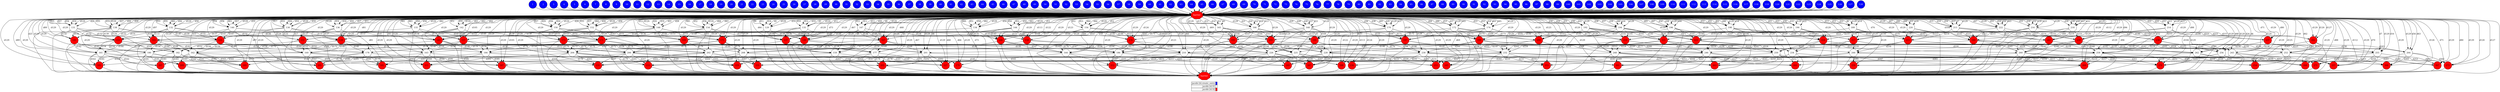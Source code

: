digraph {
  rankdir=TB;
  labeljust="l";
  subgraph dependence_graph {
    ranksep=0.20;
    node[height=0.75];

1[shape=circle, style=filled fillcolor="#0000ff" fontcolor="#ffffff"];
2[shape=circle, style=filled fillcolor="#0000ff" fontcolor="#ffffff"];
3[shape=circle, style=filled fillcolor="#0000ff" fontcolor="#ffffff"];
4[shape=circle, style=filled fillcolor="#0000ff" fontcolor="#ffffff"];
5[shape=circle, style=filled fillcolor="#0000ff" fontcolor="#ffffff"];
6[shape=circle, style=filled fillcolor="#0000ff" fontcolor="#ffffff"];
7[shape=circle, style=filled fillcolor="#0000ff" fontcolor="#ffffff"];
8[shape=circle, style=filled fillcolor="#0000ff" fontcolor="#ffffff"];
9[shape=circle, style=filled fillcolor="#0000ff" fontcolor="#ffffff"];
10[shape=circle, style=filled fillcolor="#0000ff" fontcolor="#ffffff"];
11[shape=circle, style=filled fillcolor="#0000ff" fontcolor="#ffffff"];
12[shape=circle, style=filled fillcolor="#0000ff" fontcolor="#ffffff"];
13[shape=circle, style=filled fillcolor="#0000ff" fontcolor="#ffffff"];
14[shape=circle, style=filled fillcolor="#0000ff" fontcolor="#ffffff"];
15[shape=circle, style=filled fillcolor="#0000ff" fontcolor="#ffffff"];
16[shape=circle, style=filled fillcolor="#0000ff" fontcolor="#ffffff"];
17[shape=circle, style=filled fillcolor="#0000ff" fontcolor="#ffffff"];
18[shape=circle, style=filled fillcolor="#0000ff" fontcolor="#ffffff"];
19[shape=circle, style=filled fillcolor="#0000ff" fontcolor="#ffffff"];
20[shape=circle, style=filled fillcolor="#0000ff" fontcolor="#ffffff"];
21[shape=circle, style=filled fillcolor="#0000ff" fontcolor="#ffffff"];
22[shape=circle, style=filled fillcolor="#0000ff" fontcolor="#ffffff"];
23[shape=circle, style=filled fillcolor="#0000ff" fontcolor="#ffffff"];
24[shape=circle, style=filled fillcolor="#0000ff" fontcolor="#ffffff"];
25[shape=circle, style=filled fillcolor="#0000ff" fontcolor="#ffffff"];
26[shape=circle, style=filled fillcolor="#0000ff" fontcolor="#ffffff"];
27[shape=circle, style=filled fillcolor="#0000ff" fontcolor="#ffffff"];
28[shape=circle, style=filled fillcolor="#0000ff" fontcolor="#ffffff"];
29[shape=circle, style=filled fillcolor="#0000ff" fontcolor="#ffffff"];
30[shape=circle, style=filled fillcolor="#0000ff" fontcolor="#ffffff"];
31[shape=circle, style=filled fillcolor="#0000ff" fontcolor="#ffffff"];
32[shape=circle, style=filled fillcolor="#0000ff" fontcolor="#ffffff"];
33[shape=circle, style=filled fillcolor="#0000ff" fontcolor="#ffffff"];
34[shape=circle, style=filled fillcolor="#0000ff" fontcolor="#ffffff"];
35[shape=circle, style=filled fillcolor="#0000ff" fontcolor="#ffffff"];
36[shape=circle, style=filled fillcolor="#0000ff" fontcolor="#ffffff"];
37[shape=circle, style=filled fillcolor="#0000ff" fontcolor="#ffffff"];
38[shape=circle, style=filled fillcolor="#0000ff" fontcolor="#ffffff"];
39[shape=circle, style=filled fillcolor="#0000ff" fontcolor="#ffffff"];
40[shape=circle, style=filled fillcolor="#0000ff" fontcolor="#ffffff"];
41[shape=circle, style=filled fillcolor="#0000ff" fontcolor="#ffffff"];
42[shape=circle, style=filled fillcolor="#0000ff" fontcolor="#ffffff"];
43[shape=circle, style=filled fillcolor="#0000ff" fontcolor="#ffffff"];
44[shape=circle, style=filled fillcolor="#0000ff" fontcolor="#ffffff"];
45[shape=circle, style=filled fillcolor="#0000ff" fontcolor="#ffffff"];
46[shape=circle, style=filled fillcolor="#0000ff" fontcolor="#ffffff"];
47[shape=circle, style=filled fillcolor="#0000ff" fontcolor="#ffffff"];
48[shape=circle, style=filled fillcolor="#0000ff" fontcolor="#ffffff"];
49[shape=circle, style=filled fillcolor="#0000ff" fontcolor="#ffffff"];
50[shape=circle, style=filled fillcolor="#0000ff" fontcolor="#ffffff"];
51[shape=circle, style=filled fillcolor="#0000ff" fontcolor="#ffffff"];
52[shape=circle, style=filled fillcolor="#0000ff" fontcolor="#ffffff"];
53[shape=circle, style=filled fillcolor="#0000ff" fontcolor="#ffffff"];
54[shape=circle, style=filled fillcolor="#0000ff" fontcolor="#ffffff"];
55[shape=circle, style=filled fillcolor="#0000ff" fontcolor="#ffffff"];
56[shape=circle, style=filled fillcolor="#0000ff" fontcolor="#ffffff"];
57[shape=circle, style=filled fillcolor="#0000ff" fontcolor="#ffffff"];
58[shape=circle, style=filled fillcolor="#0000ff" fontcolor="#ffffff"];
59[shape=circle, style=filled fillcolor="#0000ff" fontcolor="#ffffff"];
60[shape=circle, style=filled fillcolor="#0000ff" fontcolor="#ffffff"];
61[shape=circle, style=filled fillcolor="#0000ff" fontcolor="#ffffff"];
62[shape=circle, style=filled fillcolor="#0000ff" fontcolor="#ffffff"];
63[shape=circle, style=filled fillcolor="#0000ff" fontcolor="#ffffff"];
64[shape=circle, style=filled fillcolor="#0000ff" fontcolor="#ffffff"];
65[shape=circle, style=filled fillcolor="#0000ff" fontcolor="#ffffff"];
66[shape=circle, style=filled fillcolor="#0000ff" fontcolor="#ffffff"];
67[shape=circle, style=filled fillcolor="#0000ff" fontcolor="#ffffff"];
68[shape=circle, style=filled fillcolor="#0000ff" fontcolor="#ffffff"];
69[shape=circle, style=filled fillcolor="#0000ff" fontcolor="#ffffff"];
70[shape=circle, style=filled fillcolor="#0000ff" fontcolor="#ffffff"];
71[shape=circle, style=filled fillcolor="#0000ff" fontcolor="#ffffff"];
72[shape=circle, style=filled fillcolor="#0000ff" fontcolor="#ffffff"];
73[shape=circle, style=filled fillcolor="#0000ff" fontcolor="#ffffff"];
74[shape=circle, style=filled fillcolor="#0000ff" fontcolor="#ffffff"];
75[shape=circle, style=filled fillcolor="#0000ff" fontcolor="#ffffff"];
76[shape=circle, style=filled fillcolor="#0000ff" fontcolor="#ffffff"];
77[shape=circle, style=filled fillcolor="#0000ff" fontcolor="#ffffff"];
78[shape=circle, style=filled fillcolor="#0000ff" fontcolor="#ffffff"];
79[shape=circle, style=filled fillcolor="#0000ff" fontcolor="#ffffff"];
80[shape=circle, style=filled fillcolor="#0000ff" fontcolor="#ffffff"];
81[shape=circle, style=filled fillcolor="#0000ff" fontcolor="#ffffff"];
82[shape=circle, style=filled fillcolor="#0000ff" fontcolor="#ffffff"];
83[shape=circle, style=filled fillcolor="#0000ff" fontcolor="#ffffff"];
84[shape=circle, style=filled fillcolor="#0000ff" fontcolor="#ffffff"];
85[shape=circle, style=filled fillcolor="#0000ff" fontcolor="#ffffff"];
86[shape=circle, style=filled fillcolor="#0000ff" fontcolor="#ffffff"];
87[shape=circle, style=filled fillcolor="#0000ff" fontcolor="#ffffff"];
88[shape=circle, style=filled fillcolor="#0000ff" fontcolor="#ffffff"];
89[shape=circle, style=filled fillcolor="#0000ff" fontcolor="#ffffff"];
90[shape=circle, style=filled fillcolor="#0000ff" fontcolor="#ffffff"];
91[shape=circle, style=filled fillcolor="#0000ff" fontcolor="#ffffff"];
92[shape=circle, style=filled fillcolor="#0000ff" fontcolor="#ffffff"];
93[shape=circle, style=filled fillcolor="#0000ff" fontcolor="#ffffff"];
94[shape=circle, style=filled fillcolor="#0000ff" fontcolor="#ffffff"];
95[shape=circle, style=filled fillcolor="#0000ff" fontcolor="#ffffff"];
96[shape=circle, style=filled fillcolor="#0000ff" fontcolor="#ffffff"];
97[shape=circle, style=filled fillcolor="#0000ff" fontcolor="#ffffff"];
98[shape=circle, style=filled fillcolor="#0000ff" fontcolor="#ffffff"];
99[shape=circle, style=filled fillcolor="#0000ff" fontcolor="#ffffff"];
100[shape=circle, style=filled fillcolor="#0000ff" fontcolor="#ffffff"];
101[shape=circle, style=filled fillcolor="#0000ff" fontcolor="#ffffff"];
102[shape=circle, style=filled fillcolor="#0000ff" fontcolor="#ffffff"];
103[shape=circle, style=filled fillcolor="#0000ff" fontcolor="#ffffff"];
104[shape=circle, style=filled fillcolor="#0000ff" fontcolor="#ffffff"];
105[shape=circle, style=filled fillcolor="#0000ff" fontcolor="#ffffff"];
106[shape=circle, style=filled fillcolor="#0000ff" fontcolor="#ffffff"];
107[shape=circle, style=filled fillcolor="#0000ff" fontcolor="#ffffff"];
108[shape=circle, style=filled fillcolor="#0000ff" fontcolor="#ffffff"];
109[shape=circle, style=filled fillcolor="#0000ff" fontcolor="#ffffff"];
110[shape=circle, style=filled fillcolor="#0000ff" fontcolor="#ffffff"];
111[shape=circle, style=filled fillcolor="#0000ff" fontcolor="#ffffff"];
112[shape=circle, style=filled fillcolor="#0000ff" fontcolor="#ffffff"];
113[shape=circle, style=filled fillcolor="#0000ff" fontcolor="#ffffff"];
114[shape=circle, style=filled fillcolor="#0000ff" fontcolor="#ffffff"];
115[shape=circle, style=filled fillcolor="#0000ff" fontcolor="#ffffff"];
116[shape=circle, style=filled fillcolor="#0000ff" fontcolor="#ffffff"];
117[shape=circle, style=filled fillcolor="#0000ff" fontcolor="#ffffff"];
118[shape=circle, style=filled fillcolor="#0000ff" fontcolor="#ffffff"];
119[shape=circle, style=filled fillcolor="#0000ff" fontcolor="#ffffff"];
120[shape=circle, style=filled fillcolor="#0000ff" fontcolor="#ffffff"];
121[shape=circle, style=filled fillcolor="#0000ff" fontcolor="#ffffff"];
122[shape=circle, style=filled fillcolor="#0000ff" fontcolor="#ffffff"];
123[shape=circle, style=filled fillcolor="#0000ff" fontcolor="#ffffff"];
124[shape=circle, style=filled fillcolor="#0000ff" fontcolor="#ffffff"];
125[shape=circle, style=filled fillcolor="#0000ff" fontcolor="#ffffff"];
126[shape=circle, style=filled fillcolor="#0000ff" fontcolor="#ffffff"];
127[shape=circle, style=filled fillcolor="#0000ff" fontcolor="#ffffff"];
128[shape=circle, style=filled fillcolor="#0000ff" fontcolor="#ffffff"];
Synchro1[label="barrier", shape=octagon, style=filled fillcolor="#ff0000" fontcolor="#FFFFFF"];
22 -> Synchro1;
45 -> Synchro1;
59 -> Synchro1;
91 -> Synchro1;
1 -> Synchro1;
27 -> Synchro1;
73 -> Synchro1;
20 -> Synchro1;
39 -> Synchro1;
72 -> Synchro1;
28 -> Synchro1;
110 -> Synchro1;
92 -> Synchro1;
76 -> Synchro1;
48 -> Synchro1;
93 -> Synchro1;
81 -> Synchro1;
74 -> Synchro1;
33 -> Synchro1;
35 -> Synchro1;
61 -> Synchro1;
108 -> Synchro1;
111 -> Synchro1;
8 -> Synchro1;
12 -> Synchro1;
3 -> Synchro1;
83 -> Synchro1;
103 -> Synchro1;
34 -> Synchro1;
51 -> Synchro1;
29 -> Synchro1;
60 -> Synchro1;
10 -> Synchro1;
52 -> Synchro1;
89 -> Synchro1;
9 -> Synchro1;
88 -> Synchro1;
11 -> Synchro1;
119 -> Synchro1;
125 -> Synchro1;
36 -> Synchro1;
122 -> Synchro1;
90 -> Synchro1;
100 -> Synchro1;
25 -> Synchro1;
84 -> Synchro1;
87 -> Synchro1;
97 -> Synchro1;
21 -> Synchro1;
66 -> Synchro1;
41 -> Synchro1;
113 -> Synchro1;
44 -> Synchro1;
104 -> Synchro1;
78 -> Synchro1;
65 -> Synchro1;
107 -> Synchro1;
5 -> Synchro1;
57 -> Synchro1;
69 -> Synchro1;
68 -> Synchro1;
77 -> Synchro1;
118 -> Synchro1;
6 -> Synchro1;
96 -> Synchro1;
49 -> Synchro1;
64 -> Synchro1;
43 -> Synchro1;
56 -> Synchro1;
114 -> Synchro1;
16 -> Synchro1;
71 -> Synchro1;
24 -> Synchro1;
126 -> Synchro1;
23 -> Synchro1;
26 -> Synchro1;
99 -> Synchro1;
116 -> Synchro1;
14 -> Synchro1;
62 -> Synchro1;
120 -> Synchro1;
18 -> Synchro1;
127 -> Synchro1;
115 -> Synchro1;
109 -> Synchro1;
128 -> Synchro1;
95 -> Synchro1;
112 -> Synchro1;
123 -> Synchro1;
7 -> Synchro1;
54 -> Synchro1;
105 -> Synchro1;
94 -> Synchro1;
86 -> Synchro1;
38 -> Synchro1;
117 -> Synchro1;
32 -> Synchro1;
67 -> Synchro1;
2 -> Synchro1;
101 -> Synchro1;
13 -> Synchro1;
80 -> Synchro1;
58 -> Synchro1;
4 -> Synchro1;
31 -> Synchro1;
85 -> Synchro1;
98 -> Synchro1;
37 -> Synchro1;
17 -> Synchro1;
55 -> Synchro1;
70 -> Synchro1;
82 -> Synchro1;
124 -> Synchro1;
106 -> Synchro1;
42 -> Synchro1;
47 -> Synchro1;
40 -> Synchro1;
46 -> Synchro1;
121 -> Synchro1;
75 -> Synchro1;
15 -> Synchro1;
30 -> Synchro1;
50 -> Synchro1;
53 -> Synchro1;
63 -> Synchro1;
79 -> Synchro1;
19 -> Synchro1;
102 -> Synchro1;
129[shape=circle, style=filled fillcolor="#ffffff" fontcolor="#000000"];
Synchro1 -> 129[ label="d129" ];
Synchro1 -> 129[ label="d10" ];
Synchro1 -> 129[ label="d9" ];
Synchro1 -> 129[ label="d11" ];
Synchro1 -> 129[ label="d18" ];
Synchro1 -> 129[ label="d2" ];
130[shape=circle, style=filled fillcolor="#ffffff" fontcolor="#000000"];
Synchro1 -> 130[ label="d129" ];
Synchro1 -> 130[ label="d18" ];
Synchro1 -> 130[ label="d17" ];
Synchro1 -> 130[ label="d19" ];
Synchro1 -> 130[ label="d26" ];
Synchro1 -> 130[ label="d10" ];
131[shape=circle, style=filled fillcolor="#ffffff" fontcolor="#000000"];
Synchro1 -> 131[ label="d129" ];
Synchro1 -> 131[ label="d26" ];
Synchro1 -> 131[ label="d25" ];
Synchro1 -> 131[ label="d27" ];
Synchro1 -> 131[ label="d34" ];
Synchro1 -> 131[ label="d18" ];
132[shape=circle, style=filled fillcolor="#ffffff" fontcolor="#000000"];
Synchro1 -> 132[ label="d129" ];
Synchro1 -> 132[ label="d34" ];
Synchro1 -> 132[ label="d33" ];
Synchro1 -> 132[ label="d35" ];
Synchro1 -> 132[ label="d42" ];
Synchro1 -> 132[ label="d26" ];
133[shape=circle, style=filled fillcolor="#ffffff" fontcolor="#000000"];
Synchro1 -> 133[ label="d129" ];
Synchro1 -> 133[ label="d42" ];
Synchro1 -> 133[ label="d41" ];
Synchro1 -> 133[ label="d43" ];
Synchro1 -> 133[ label="d50" ];
Synchro1 -> 133[ label="d34" ];
134[shape=circle, style=filled fillcolor="#ffffff" fontcolor="#000000"];
Synchro1 -> 134[ label="d129" ];
Synchro1 -> 134[ label="d50" ];
Synchro1 -> 134[ label="d49" ];
Synchro1 -> 134[ label="d51" ];
Synchro1 -> 134[ label="d58" ];
Synchro1 -> 134[ label="d42" ];
135[shape=circle, style=filled fillcolor="#ffffff" fontcolor="#000000"];
Synchro1 -> 135[ label="d129" ];
Synchro1 -> 135[ label="d11" ];
Synchro1 -> 135[ label="d10" ];
Synchro1 -> 135[ label="d12" ];
Synchro1 -> 135[ label="d19" ];
Synchro1 -> 135[ label="d3" ];
136[shape=circle, style=filled fillcolor="#ffffff" fontcolor="#000000"];
Synchro1 -> 136[ label="d129" ];
Synchro1 -> 136[ label="d19" ];
Synchro1 -> 136[ label="d18" ];
Synchro1 -> 136[ label="d20" ];
Synchro1 -> 136[ label="d27" ];
Synchro1 -> 136[ label="d11" ];
137[shape=circle, style=filled fillcolor="#ff0000" fontcolor="#000000"];
Synchro1 -> 137[ label="d129" ];
129 -> 137[ label="d130" ];
Synchro1 -> 137[ label="d73" ];
135 -> 137[ label="d136" ];
130 -> 137[ label="d131" ];
Synchro1 -> 137[ label="d66" ];
138[shape=circle, style=filled fillcolor="#ffffff" fontcolor="#000000"];
Synchro1 -> 138[ label="d129" ];
Synchro1 -> 138[ label="d27" ];
Synchro1 -> 138[ label="d26" ];
Synchro1 -> 138[ label="d28" ];
Synchro1 -> 138[ label="d35" ];
Synchro1 -> 138[ label="d19" ];
139[shape=circle, style=filled fillcolor="#ff0000" fontcolor="#000000"];
Synchro1 -> 139[ label="d129" ];
130 -> 139[ label="d131" ];
Synchro1 -> 139[ label="d81" ];
136 -> 139[ label="d137" ];
131 -> 139[ label="d132" ];
129 -> 139[ label="d130" ];
140[shape=circle, style=filled fillcolor="#ffffff" fontcolor="#000000"];
Synchro1 -> 140[ label="d129" ];
Synchro1 -> 140[ label="d35" ];
Synchro1 -> 140[ label="d34" ];
Synchro1 -> 140[ label="d36" ];
Synchro1 -> 140[ label="d43" ];
Synchro1 -> 140[ label="d27" ];
141[shape=circle, style=filled fillcolor="#ff0000" fontcolor="#000000"];
Synchro1 -> 141[ label="d129" ];
131 -> 141[ label="d132" ];
Synchro1 -> 141[ label="d89" ];
138 -> 141[ label="d139" ];
132 -> 141[ label="d133" ];
130 -> 141[ label="d131" ];
142[shape=circle, style=filled fillcolor="#ffffff" fontcolor="#000000"];
Synchro1 -> 142[ label="d129" ];
Synchro1 -> 142[ label="d43" ];
Synchro1 -> 142[ label="d42" ];
Synchro1 -> 142[ label="d44" ];
Synchro1 -> 142[ label="d51" ];
Synchro1 -> 142[ label="d35" ];
143[shape=circle, style=filled fillcolor="#ff0000" fontcolor="#000000"];
Synchro1 -> 143[ label="d129" ];
132 -> 143[ label="d133" ];
Synchro1 -> 143[ label="d97" ];
140 -> 143[ label="d141" ];
133 -> 143[ label="d134" ];
131 -> 143[ label="d132" ];
144[shape=circle, style=filled fillcolor="#ffffff" fontcolor="#000000"];
Synchro1 -> 144[ label="d129" ];
Synchro1 -> 144[ label="d51" ];
Synchro1 -> 144[ label="d50" ];
Synchro1 -> 144[ label="d52" ];
Synchro1 -> 144[ label="d59" ];
Synchro1 -> 144[ label="d43" ];
145[shape=circle, style=filled fillcolor="#ff0000" fontcolor="#000000"];
Synchro1 -> 145[ label="d129" ];
133 -> 145[ label="d134" ];
Synchro1 -> 145[ label="d105" ];
142 -> 145[ label="d143" ];
134 -> 145[ label="d135" ];
132 -> 145[ label="d133" ];
146[shape=circle, style=filled fillcolor="#ff0000" fontcolor="#000000"];
Synchro1 -> 146[ label="d129" ];
134 -> 146[ label="d135" ];
Synchro1 -> 146[ label="d113" ];
144 -> 146[ label="d145" ];
Synchro1 -> 146[ label="d122" ];
133 -> 146[ label="d134" ];
147[shape=circle, style=filled fillcolor="#ffffff" fontcolor="#000000"];
Synchro1 -> 147[ label="d129" ];
Synchro1 -> 147[ label="d12" ];
Synchro1 -> 147[ label="d11" ];
Synchro1 -> 147[ label="d13" ];
Synchro1 -> 147[ label="d20" ];
Synchro1 -> 147[ label="d4" ];
148[shape=circle, style=filled fillcolor="#ffffff" fontcolor="#000000"];
Synchro1 -> 148[ label="d129" ];
Synchro1 -> 148[ label="d20" ];
Synchro1 -> 148[ label="d19" ];
Synchro1 -> 148[ label="d21" ];
Synchro1 -> 148[ label="d28" ];
Synchro1 -> 148[ label="d12" ];
149[shape=circle, style=filled fillcolor="#ff0000" fontcolor="#000000"];
Synchro1 -> 149[ label="d129" ];
135 -> 149[ label="d136" ];
129 -> 149[ label="d130" ];
147 -> 149[ label="d148" ];
136 -> 149[ label="d137" ];
Synchro1 -> 149[ label="d67" ];
150[shape=circle, style=filled fillcolor="#ffffff" fontcolor="#000000"];
Synchro1 -> 150[ label="d129" ];
Synchro1 -> 150[ label="d28" ];
Synchro1 -> 150[ label="d27" ];
Synchro1 -> 150[ label="d29" ];
Synchro1 -> 150[ label="d36" ];
Synchro1 -> 150[ label="d20" ];
151[shape=circle, style=filled fillcolor="#ff0000" fontcolor="#000000"];
Synchro1 -> 151[ label="d129" ];
136 -> 151[ label="d137" ];
130 -> 151[ label="d131" ];
148 -> 151[ label="d149" ];
138 -> 151[ label="d139" ];
135 -> 151[ label="d136" ];
152[shape=circle, style=filled fillcolor="#ffffff" fontcolor="#000000"];
Synchro1 -> 152[ label="d129" ];
Synchro1 -> 152[ label="d36" ];
Synchro1 -> 152[ label="d35" ];
Synchro1 -> 152[ label="d37" ];
Synchro1 -> 152[ label="d44" ];
Synchro1 -> 152[ label="d28" ];
153[shape=circle, style=filled fillcolor="#ff0000" fontcolor="#000000"];
Synchro1 -> 153[ label="d129" ];
138 -> 153[ label="d139" ];
131 -> 153[ label="d132" ];
150 -> 153[ label="d151" ];
140 -> 153[ label="d141" ];
136 -> 153[ label="d137" ];
154[shape=circle, style=filled fillcolor="#ffffff" fontcolor="#000000"];
Synchro1 -> 154[ label="d129" ];
Synchro1 -> 154[ label="d44" ];
Synchro1 -> 154[ label="d43" ];
Synchro1 -> 154[ label="d45" ];
Synchro1 -> 154[ label="d52" ];
Synchro1 -> 154[ label="d36" ];
155[shape=circle, style=filled fillcolor="#ff0000" fontcolor="#000000"];
Synchro1 -> 155[ label="d129" ];
140 -> 155[ label="d141" ];
132 -> 155[ label="d133" ];
152 -> 155[ label="d153" ];
142 -> 155[ label="d143" ];
138 -> 155[ label="d139" ];
156[shape=circle, style=filled fillcolor="#ffffff" fontcolor="#000000"];
Synchro1 -> 156[ label="d129" ];
Synchro1 -> 156[ label="d52" ];
Synchro1 -> 156[ label="d51" ];
Synchro1 -> 156[ label="d53" ];
Synchro1 -> 156[ label="d60" ];
Synchro1 -> 156[ label="d44" ];
157[shape=circle, style=filled fillcolor="#ff0000" fontcolor="#000000"];
Synchro1 -> 157[ label="d129" ];
142 -> 157[ label="d143" ];
133 -> 157[ label="d134" ];
154 -> 157[ label="d155" ];
144 -> 157[ label="d145" ];
140 -> 157[ label="d141" ];
158[shape=circle, style=filled fillcolor="#ff0000" fontcolor="#000000"];
Synchro1 -> 158[ label="d129" ];
144 -> 158[ label="d145" ];
134 -> 158[ label="d135" ];
156 -> 158[ label="d157" ];
Synchro1 -> 158[ label="d123" ];
142 -> 158[ label="d143" ];
159[shape=circle, style=filled fillcolor="#ffffff" fontcolor="#000000"];
Synchro1 -> 159[ label="d129" ];
137 -> 159[ label="d138" ];
Synchro1 -> 159[ label="d9" ];
149 -> 159[ label="d150" ];
139 -> 159[ label="d140" ];
Synchro1 -> 159[ label="d2" ];
160[shape=circle, style=filled fillcolor="#ffffff" fontcolor="#000000"];
Synchro1 -> 160[ label="d129" ];
139 -> 160[ label="d140" ];
Synchro1 -> 160[ label="d17" ];
151 -> 160[ label="d152" ];
141 -> 160[ label="d142" ];
137 -> 160[ label="d138" ];
161[shape=circle, style=filled fillcolor="#ffffff" fontcolor="#000000"];
Synchro1 -> 161[ label="d129" ];
141 -> 161[ label="d142" ];
Synchro1 -> 161[ label="d25" ];
153 -> 161[ label="d154" ];
143 -> 161[ label="d144" ];
139 -> 161[ label="d140" ];
162[shape=circle, style=filled fillcolor="#ffffff" fontcolor="#000000"];
Synchro1 -> 162[ label="d129" ];
143 -> 162[ label="d144" ];
Synchro1 -> 162[ label="d33" ];
155 -> 162[ label="d156" ];
145 -> 162[ label="d146" ];
141 -> 162[ label="d142" ];
163[shape=circle, style=filled fillcolor="#ffffff" fontcolor="#000000"];
Synchro1 -> 163[ label="d129" ];
145 -> 163[ label="d146" ];
Synchro1 -> 163[ label="d41" ];
157 -> 163[ label="d158" ];
146 -> 163[ label="d147" ];
143 -> 163[ label="d144" ];
164[shape=circle, style=filled fillcolor="#ffffff" fontcolor="#000000"];
Synchro1 -> 164[ label="d129" ];
146 -> 164[ label="d147" ];
Synchro1 -> 164[ label="d49" ];
158 -> 164[ label="d159" ];
Synchro1 -> 164[ label="d58" ];
145 -> 164[ label="d146" ];
165[shape=circle, style=filled fillcolor="#ffffff" fontcolor="#000000"];
Synchro1 -> 165[ label="d129" ];
Synchro1 -> 165[ label="d13" ];
Synchro1 -> 165[ label="d12" ];
Synchro1 -> 165[ label="d14" ];
Synchro1 -> 165[ label="d21" ];
Synchro1 -> 165[ label="d5" ];
166[shape=circle, style=filled fillcolor="#ffffff" fontcolor="#000000"];
Synchro1 -> 166[ label="d129" ];
Synchro1 -> 166[ label="d21" ];
Synchro1 -> 166[ label="d20" ];
Synchro1 -> 166[ label="d22" ];
Synchro1 -> 166[ label="d29" ];
Synchro1 -> 166[ label="d13" ];
167[shape=circle, style=filled fillcolor="#ff0000" fontcolor="#000000"];
Synchro1 -> 167[ label="d129" ];
147 -> 167[ label="d148" ];
135 -> 167[ label="d136" ];
165 -> 167[ label="d166" ];
148 -> 167[ label="d149" ];
Synchro1 -> 167[ label="d68" ];
168[shape=circle, style=filled fillcolor="#ffffff" fontcolor="#000000"];
Synchro1 -> 168[ label="d129" ];
Synchro1 -> 168[ label="d29" ];
Synchro1 -> 168[ label="d28" ];
Synchro1 -> 168[ label="d30" ];
Synchro1 -> 168[ label="d37" ];
Synchro1 -> 168[ label="d21" ];
169[shape=circle, style=filled fillcolor="#ff0000" fontcolor="#000000"];
Synchro1 -> 169[ label="d129" ];
148 -> 169[ label="d149" ];
136 -> 169[ label="d137" ];
166 -> 169[ label="d167" ];
150 -> 169[ label="d151" ];
147 -> 169[ label="d148" ];
170[shape=circle, style=filled fillcolor="#ffffff" fontcolor="#000000"];
Synchro1 -> 170[ label="d129" ];
Synchro1 -> 170[ label="d37" ];
Synchro1 -> 170[ label="d36" ];
Synchro1 -> 170[ label="d38" ];
Synchro1 -> 170[ label="d45" ];
Synchro1 -> 170[ label="d29" ];
171[shape=circle, style=filled fillcolor="#ff0000" fontcolor="#000000"];
Synchro1 -> 171[ label="d129" ];
150 -> 171[ label="d151" ];
138 -> 171[ label="d139" ];
168 -> 171[ label="d169" ];
152 -> 171[ label="d153" ];
148 -> 171[ label="d149" ];
172[shape=circle, style=filled fillcolor="#ffffff" fontcolor="#000000"];
Synchro1 -> 172[ label="d129" ];
Synchro1 -> 172[ label="d45" ];
Synchro1 -> 172[ label="d44" ];
Synchro1 -> 172[ label="d46" ];
Synchro1 -> 172[ label="d53" ];
Synchro1 -> 172[ label="d37" ];
173[shape=circle, style=filled fillcolor="#ff0000" fontcolor="#000000"];
Synchro1 -> 173[ label="d129" ];
152 -> 173[ label="d153" ];
140 -> 173[ label="d141" ];
170 -> 173[ label="d171" ];
154 -> 173[ label="d155" ];
150 -> 173[ label="d151" ];
174[shape=circle, style=filled fillcolor="#ffffff" fontcolor="#000000"];
Synchro1 -> 174[ label="d129" ];
Synchro1 -> 174[ label="d53" ];
Synchro1 -> 174[ label="d52" ];
Synchro1 -> 174[ label="d54" ];
Synchro1 -> 174[ label="d61" ];
Synchro1 -> 174[ label="d45" ];
175[shape=circle, style=filled fillcolor="#ff0000" fontcolor="#000000"];
Synchro1 -> 175[ label="d129" ];
154 -> 175[ label="d155" ];
142 -> 175[ label="d143" ];
172 -> 175[ label="d173" ];
156 -> 175[ label="d157" ];
152 -> 175[ label="d153" ];
176[shape=circle, style=filled fillcolor="#ff0000" fontcolor="#000000"];
Synchro1 -> 176[ label="d129" ];
156 -> 176[ label="d157" ];
144 -> 176[ label="d145" ];
174 -> 176[ label="d175" ];
Synchro1 -> 176[ label="d124" ];
154 -> 176[ label="d155" ];
177[shape=circle, style=filled fillcolor="#ffffff" fontcolor="#000000"];
Synchro1 -> 177[ label="d129" ];
149 -> 177[ label="d150" ];
137 -> 177[ label="d138" ];
167 -> 177[ label="d168" ];
151 -> 177[ label="d152" ];
Synchro1 -> 177[ label="d3" ];
178[shape=circle, style=filled fillcolor="#ffffff" fontcolor="#000000"];
Synchro1 -> 178[ label="d129" ];
151 -> 178[ label="d152" ];
139 -> 178[ label="d140" ];
169 -> 178[ label="d170" ];
153 -> 178[ label="d154" ];
149 -> 178[ label="d150" ];
179[shape=circle, style=filled fillcolor="#ff0000" fontcolor="#000000"];
Synchro1 -> 179[ label="d129" ];
159 -> 179[ label="d160" ];
Synchro1 -> 179[ label="d73" ];
177 -> 179[ label="d178" ];
160 -> 179[ label="d161" ];
Synchro1 -> 179[ label="d66" ];
180[shape=circle, style=filled fillcolor="#ffffff" fontcolor="#000000"];
Synchro1 -> 180[ label="d129" ];
153 -> 180[ label="d154" ];
141 -> 180[ label="d142" ];
171 -> 180[ label="d172" ];
155 -> 180[ label="d156" ];
151 -> 180[ label="d152" ];
181[shape=circle, style=filled fillcolor="#ff0000" fontcolor="#000000"];
Synchro1 -> 181[ label="d129" ];
160 -> 181[ label="d161" ];
Synchro1 -> 181[ label="d81" ];
178 -> 181[ label="d179" ];
161 -> 181[ label="d162" ];
159 -> 181[ label="d160" ];
182[shape=circle, style=filled fillcolor="#ffffff" fontcolor="#000000"];
Synchro1 -> 182[ label="d129" ];
155 -> 182[ label="d156" ];
143 -> 182[ label="d144" ];
173 -> 182[ label="d174" ];
157 -> 182[ label="d158" ];
153 -> 182[ label="d154" ];
183[shape=circle, style=filled fillcolor="#ff0000" fontcolor="#000000"];
Synchro1 -> 183[ label="d129" ];
161 -> 183[ label="d162" ];
Synchro1 -> 183[ label="d89" ];
180 -> 183[ label="d181" ];
162 -> 183[ label="d163" ];
160 -> 183[ label="d161" ];
184[shape=circle, style=filled fillcolor="#ffffff" fontcolor="#000000"];
Synchro1 -> 184[ label="d129" ];
157 -> 184[ label="d158" ];
145 -> 184[ label="d146" ];
175 -> 184[ label="d176" ];
158 -> 184[ label="d159" ];
155 -> 184[ label="d156" ];
185[shape=circle, style=filled fillcolor="#ff0000" fontcolor="#000000"];
Synchro1 -> 185[ label="d129" ];
162 -> 185[ label="d163" ];
Synchro1 -> 185[ label="d97" ];
182 -> 185[ label="d183" ];
163 -> 185[ label="d164" ];
161 -> 185[ label="d162" ];
186[shape=circle, style=filled fillcolor="#ffffff" fontcolor="#000000"];
Synchro1 -> 186[ label="d129" ];
158 -> 186[ label="d159" ];
146 -> 186[ label="d147" ];
176 -> 186[ label="d177" ];
Synchro1 -> 186[ label="d59" ];
157 -> 186[ label="d158" ];
187[shape=circle, style=filled fillcolor="#ff0000" fontcolor="#000000"];
Synchro1 -> 187[ label="d129" ];
163 -> 187[ label="d164" ];
Synchro1 -> 187[ label="d105" ];
184 -> 187[ label="d185" ];
164 -> 187[ label="d165" ];
162 -> 187[ label="d163" ];
188[shape=circle, style=filled fillcolor="#ff0000" fontcolor="#000000"];
Synchro1 -> 188[ label="d129" ];
164 -> 188[ label="d165" ];
Synchro1 -> 188[ label="d113" ];
186 -> 188[ label="d187" ];
Synchro1 -> 188[ label="d122" ];
163 -> 188[ label="d164" ];
189[shape=circle, style=filled fillcolor="#ffffff" fontcolor="#000000"];
Synchro1 -> 189[ label="d129" ];
Synchro1 -> 189[ label="d14" ];
Synchro1 -> 189[ label="d13" ];
Synchro1 -> 189[ label="d15" ];
Synchro1 -> 189[ label="d22" ];
Synchro1 -> 189[ label="d6" ];
190[shape=circle, style=filled fillcolor="#ffffff" fontcolor="#000000"];
Synchro1 -> 190[ label="d129" ];
Synchro1 -> 190[ label="d22" ];
Synchro1 -> 190[ label="d21" ];
Synchro1 -> 190[ label="d23" ];
Synchro1 -> 190[ label="d30" ];
Synchro1 -> 190[ label="d14" ];
191[shape=circle, style=filled fillcolor="#ff0000" fontcolor="#000000"];
Synchro1 -> 191[ label="d129" ];
165 -> 191[ label="d166" ];
147 -> 191[ label="d148" ];
189 -> 191[ label="d190" ];
166 -> 191[ label="d167" ];
Synchro1 -> 191[ label="d69" ];
192[shape=circle, style=filled fillcolor="#ffffff" fontcolor="#000000"];
Synchro1 -> 192[ label="d129" ];
Synchro1 -> 192[ label="d30" ];
Synchro1 -> 192[ label="d29" ];
Synchro1 -> 192[ label="d31" ];
Synchro1 -> 192[ label="d38" ];
Synchro1 -> 192[ label="d22" ];
193[shape=circle, style=filled fillcolor="#ff0000" fontcolor="#000000"];
Synchro1 -> 193[ label="d129" ];
166 -> 193[ label="d167" ];
148 -> 193[ label="d149" ];
190 -> 193[ label="d191" ];
168 -> 193[ label="d169" ];
165 -> 193[ label="d166" ];
194[shape=circle, style=filled fillcolor="#ffffff" fontcolor="#000000"];
Synchro1 -> 194[ label="d129" ];
Synchro1 -> 194[ label="d38" ];
Synchro1 -> 194[ label="d37" ];
Synchro1 -> 194[ label="d39" ];
Synchro1 -> 194[ label="d46" ];
Synchro1 -> 194[ label="d30" ];
195[shape=circle, style=filled fillcolor="#ff0000" fontcolor="#000000"];
Synchro1 -> 195[ label="d129" ];
168 -> 195[ label="d169" ];
150 -> 195[ label="d151" ];
192 -> 195[ label="d193" ];
170 -> 195[ label="d171" ];
166 -> 195[ label="d167" ];
196[shape=circle, style=filled fillcolor="#ffffff" fontcolor="#000000"];
Synchro1 -> 196[ label="d129" ];
Synchro1 -> 196[ label="d46" ];
Synchro1 -> 196[ label="d45" ];
Synchro1 -> 196[ label="d47" ];
Synchro1 -> 196[ label="d54" ];
Synchro1 -> 196[ label="d38" ];
197[shape=circle, style=filled fillcolor="#ff0000" fontcolor="#000000"];
Synchro1 -> 197[ label="d129" ];
170 -> 197[ label="d171" ];
152 -> 197[ label="d153" ];
194 -> 197[ label="d195" ];
172 -> 197[ label="d173" ];
168 -> 197[ label="d169" ];
198[shape=circle, style=filled fillcolor="#ffffff" fontcolor="#000000"];
Synchro1 -> 198[ label="d129" ];
Synchro1 -> 198[ label="d54" ];
Synchro1 -> 198[ label="d53" ];
Synchro1 -> 198[ label="d55" ];
Synchro1 -> 198[ label="d62" ];
Synchro1 -> 198[ label="d46" ];
199[shape=circle, style=filled fillcolor="#ff0000" fontcolor="#000000"];
Synchro1 -> 199[ label="d129" ];
172 -> 199[ label="d173" ];
154 -> 199[ label="d155" ];
196 -> 199[ label="d197" ];
174 -> 199[ label="d175" ];
170 -> 199[ label="d171" ];
200[shape=circle, style=filled fillcolor="#ff0000" fontcolor="#000000"];
Synchro1 -> 200[ label="d129" ];
174 -> 200[ label="d175" ];
156 -> 200[ label="d157" ];
198 -> 200[ label="d199" ];
Synchro1 -> 200[ label="d125" ];
172 -> 200[ label="d173" ];
201[shape=circle, style=filled fillcolor="#ffffff" fontcolor="#000000"];
Synchro1 -> 201[ label="d129" ];
167 -> 201[ label="d168" ];
149 -> 201[ label="d150" ];
191 -> 201[ label="d192" ];
169 -> 201[ label="d170" ];
Synchro1 -> 201[ label="d4" ];
202[shape=circle, style=filled fillcolor="#ffffff" fontcolor="#000000"];
Synchro1 -> 202[ label="d129" ];
169 -> 202[ label="d170" ];
151 -> 202[ label="d152" ];
193 -> 202[ label="d194" ];
171 -> 202[ label="d172" ];
167 -> 202[ label="d168" ];
203[shape=circle, style=filled fillcolor="#ff0000" fontcolor="#000000"];
Synchro1 -> 203[ label="d129" ];
177 -> 203[ label="d178" ];
159 -> 203[ label="d160" ];
201 -> 203[ label="d202" ];
178 -> 203[ label="d179" ];
Synchro1 -> 203[ label="d67" ];
204[shape=circle, style=filled fillcolor="#ffffff" fontcolor="#000000"];
Synchro1 -> 204[ label="d129" ];
171 -> 204[ label="d172" ];
153 -> 204[ label="d154" ];
195 -> 204[ label="d196" ];
173 -> 204[ label="d174" ];
169 -> 204[ label="d170" ];
205[shape=circle, style=filled fillcolor="#ff0000" fontcolor="#000000"];
Synchro1 -> 205[ label="d129" ];
178 -> 205[ label="d179" ];
160 -> 205[ label="d161" ];
202 -> 205[ label="d203" ];
180 -> 205[ label="d181" ];
177 -> 205[ label="d178" ];
206[shape=circle, style=filled fillcolor="#ffffff" fontcolor="#000000"];
Synchro1 -> 206[ label="d129" ];
173 -> 206[ label="d174" ];
155 -> 206[ label="d156" ];
197 -> 206[ label="d198" ];
175 -> 206[ label="d176" ];
171 -> 206[ label="d172" ];
207[shape=circle, style=filled fillcolor="#ff0000" fontcolor="#000000"];
Synchro1 -> 207[ label="d129" ];
180 -> 207[ label="d181" ];
161 -> 207[ label="d162" ];
204 -> 207[ label="d205" ];
182 -> 207[ label="d183" ];
178 -> 207[ label="d179" ];
208[shape=circle, style=filled fillcolor="#ffffff" fontcolor="#000000"];
Synchro1 -> 208[ label="d129" ];
175 -> 208[ label="d176" ];
157 -> 208[ label="d158" ];
199 -> 208[ label="d200" ];
176 -> 208[ label="d177" ];
173 -> 208[ label="d174" ];
209[shape=circle, style=filled fillcolor="#ff0000" fontcolor="#000000"];
Synchro1 -> 209[ label="d129" ];
182 -> 209[ label="d183" ];
162 -> 209[ label="d163" ];
206 -> 209[ label="d207" ];
184 -> 209[ label="d185" ];
180 -> 209[ label="d181" ];
210[shape=circle, style=filled fillcolor="#ffffff" fontcolor="#000000"];
Synchro1 -> 210[ label="d129" ];
176 -> 210[ label="d177" ];
158 -> 210[ label="d159" ];
200 -> 210[ label="d201" ];
Synchro1 -> 210[ label="d60" ];
175 -> 210[ label="d176" ];
211[shape=circle, style=filled fillcolor="#ff0000" fontcolor="#000000"];
Synchro1 -> 211[ label="d129" ];
184 -> 211[ label="d185" ];
163 -> 211[ label="d164" ];
208 -> 211[ label="d209" ];
186 -> 211[ label="d187" ];
182 -> 211[ label="d183" ];
212[shape=circle, style=filled fillcolor="#ff0000" fontcolor="#000000"];
Synchro1 -> 212[ label="d129" ];
186 -> 212[ label="d187" ];
164 -> 212[ label="d165" ];
210 -> 212[ label="d211" ];
Synchro1 -> 212[ label="d123" ];
184 -> 212[ label="d185" ];
213[shape=circle, style=filled fillcolor="#ffffff" fontcolor="#000000"];
Synchro1 -> 213[ label="d129" ];
Synchro1 -> 213[ label="d15" ];
Synchro1 -> 213[ label="d14" ];
Synchro1 -> 213[ label="d16" ];
Synchro1 -> 213[ label="d23" ];
Synchro1 -> 213[ label="d7" ];
214[shape=circle, style=filled fillcolor="#ffffff" fontcolor="#000000"];
Synchro1 -> 214[ label="d129" ];
Synchro1 -> 214[ label="d23" ];
Synchro1 -> 214[ label="d22" ];
Synchro1 -> 214[ label="d24" ];
Synchro1 -> 214[ label="d31" ];
Synchro1 -> 214[ label="d15" ];
215[shape=circle, style=filled fillcolor="#ff0000" fontcolor="#000000"];
Synchro1 -> 215[ label="d129" ];
189 -> 215[ label="d190" ];
165 -> 215[ label="d166" ];
213 -> 215[ label="d214" ];
190 -> 215[ label="d191" ];
Synchro1 -> 215[ label="d70" ];
216[shape=circle, style=filled fillcolor="#ffffff" fontcolor="#000000"];
Synchro1 -> 216[ label="d129" ];
Synchro1 -> 216[ label="d31" ];
Synchro1 -> 216[ label="d30" ];
Synchro1 -> 216[ label="d32" ];
Synchro1 -> 216[ label="d39" ];
Synchro1 -> 216[ label="d23" ];
217[shape=circle, style=filled fillcolor="#ff0000" fontcolor="#000000"];
Synchro1 -> 217[ label="d129" ];
190 -> 217[ label="d191" ];
166 -> 217[ label="d167" ];
214 -> 217[ label="d215" ];
192 -> 217[ label="d193" ];
189 -> 217[ label="d190" ];
218[shape=circle, style=filled fillcolor="#ffffff" fontcolor="#000000"];
Synchro1 -> 218[ label="d129" ];
Synchro1 -> 218[ label="d39" ];
Synchro1 -> 218[ label="d38" ];
Synchro1 -> 218[ label="d40" ];
Synchro1 -> 218[ label="d47" ];
Synchro1 -> 218[ label="d31" ];
219[shape=circle, style=filled fillcolor="#ff0000" fontcolor="#000000"];
Synchro1 -> 219[ label="d129" ];
192 -> 219[ label="d193" ];
168 -> 219[ label="d169" ];
216 -> 219[ label="d217" ];
194 -> 219[ label="d195" ];
190 -> 219[ label="d191" ];
220[shape=circle, style=filled fillcolor="#ffffff" fontcolor="#000000"];
Synchro1 -> 220[ label="d129" ];
Synchro1 -> 220[ label="d47" ];
Synchro1 -> 220[ label="d46" ];
Synchro1 -> 220[ label="d48" ];
Synchro1 -> 220[ label="d55" ];
Synchro1 -> 220[ label="d39" ];
221[shape=circle, style=filled fillcolor="#ff0000" fontcolor="#000000"];
Synchro1 -> 221[ label="d129" ];
194 -> 221[ label="d195" ];
170 -> 221[ label="d171" ];
218 -> 221[ label="d219" ];
196 -> 221[ label="d197" ];
192 -> 221[ label="d193" ];
222[shape=circle, style=filled fillcolor="#ffffff" fontcolor="#000000"];
Synchro1 -> 222[ label="d129" ];
Synchro1 -> 222[ label="d55" ];
Synchro1 -> 222[ label="d54" ];
Synchro1 -> 222[ label="d56" ];
Synchro1 -> 222[ label="d63" ];
Synchro1 -> 222[ label="d47" ];
223[shape=circle, style=filled fillcolor="#ff0000" fontcolor="#000000"];
Synchro1 -> 223[ label="d129" ];
196 -> 223[ label="d197" ];
172 -> 223[ label="d173" ];
220 -> 223[ label="d221" ];
198 -> 223[ label="d199" ];
194 -> 223[ label="d195" ];
224[shape=circle, style=filled fillcolor="#ff0000" fontcolor="#000000"];
Synchro1 -> 224[ label="d129" ];
198 -> 224[ label="d199" ];
174 -> 224[ label="d175" ];
222 -> 224[ label="d223" ];
Synchro1 -> 224[ label="d126" ];
196 -> 224[ label="d197" ];
225[shape=circle, style=filled fillcolor="#ffffff" fontcolor="#000000"];
Synchro1 -> 225[ label="d129" ];
191 -> 225[ label="d192" ];
167 -> 225[ label="d168" ];
215 -> 225[ label="d216" ];
193 -> 225[ label="d194" ];
Synchro1 -> 225[ label="d5" ];
226[shape=circle, style=filled fillcolor="#ffffff" fontcolor="#000000"];
Synchro1 -> 226[ label="d129" ];
193 -> 226[ label="d194" ];
169 -> 226[ label="d170" ];
217 -> 226[ label="d218" ];
195 -> 226[ label="d196" ];
191 -> 226[ label="d192" ];
227[shape=circle, style=filled fillcolor="#ff0000" fontcolor="#000000"];
Synchro1 -> 227[ label="d129" ];
201 -> 227[ label="d202" ];
177 -> 227[ label="d178" ];
225 -> 227[ label="d226" ];
202 -> 227[ label="d203" ];
Synchro1 -> 227[ label="d68" ];
228[shape=circle, style=filled fillcolor="#ffffff" fontcolor="#000000"];
Synchro1 -> 228[ label="d129" ];
195 -> 228[ label="d196" ];
171 -> 228[ label="d172" ];
219 -> 228[ label="d220" ];
197 -> 228[ label="d198" ];
193 -> 228[ label="d194" ];
229[shape=circle, style=filled fillcolor="#ff0000" fontcolor="#000000"];
Synchro1 -> 229[ label="d129" ];
202 -> 229[ label="d203" ];
178 -> 229[ label="d179" ];
226 -> 229[ label="d227" ];
204 -> 229[ label="d205" ];
201 -> 229[ label="d202" ];
230[shape=circle, style=filled fillcolor="#ffffff" fontcolor="#000000"];
Synchro1 -> 230[ label="d129" ];
197 -> 230[ label="d198" ];
173 -> 230[ label="d174" ];
221 -> 230[ label="d222" ];
199 -> 230[ label="d200" ];
195 -> 230[ label="d196" ];
231[shape=circle, style=filled fillcolor="#ff0000" fontcolor="#000000"];
Synchro1 -> 231[ label="d129" ];
204 -> 231[ label="d205" ];
180 -> 231[ label="d181" ];
228 -> 231[ label="d229" ];
206 -> 231[ label="d207" ];
202 -> 231[ label="d203" ];
232[shape=circle, style=filled fillcolor="#ffffff" fontcolor="#000000"];
Synchro1 -> 232[ label="d129" ];
199 -> 232[ label="d200" ];
175 -> 232[ label="d176" ];
223 -> 232[ label="d224" ];
200 -> 232[ label="d201" ];
197 -> 232[ label="d198" ];
233[shape=circle, style=filled fillcolor="#ff0000" fontcolor="#000000"];
Synchro1 -> 233[ label="d129" ];
206 -> 233[ label="d207" ];
182 -> 233[ label="d183" ];
230 -> 233[ label="d231" ];
208 -> 233[ label="d209" ];
204 -> 233[ label="d205" ];
234[shape=circle, style=filled fillcolor="#ffffff" fontcolor="#000000"];
Synchro1 -> 234[ label="d129" ];
200 -> 234[ label="d201" ];
176 -> 234[ label="d177" ];
224 -> 234[ label="d225" ];
Synchro1 -> 234[ label="d61" ];
199 -> 234[ label="d200" ];
235[shape=circle, style=filled fillcolor="#ff0000" fontcolor="#000000"];
Synchro1 -> 235[ label="d129" ];
208 -> 235[ label="d209" ];
184 -> 235[ label="d185" ];
232 -> 235[ label="d233" ];
210 -> 235[ label="d211" ];
206 -> 235[ label="d207" ];
236[shape=circle, style=filled fillcolor="#ff0000" fontcolor="#000000"];
Synchro1 -> 236[ label="d129" ];
210 -> 236[ label="d211" ];
186 -> 236[ label="d187" ];
234 -> 236[ label="d235" ];
Synchro1 -> 236[ label="d124" ];
208 -> 236[ label="d209" ];
237[shape=circle, style=filled fillcolor="#ff0000" fontcolor="#000000"];
Synchro1 -> 237[ label="d129" ];
213 -> 237[ label="d214" ];
189 -> 237[ label="d190" ];
Synchro1 -> 237[ label="d80" ];
214 -> 237[ label="d215" ];
Synchro1 -> 237[ label="d71" ];
238[shape=circle, style=filled fillcolor="#ff0000" fontcolor="#000000"];
Synchro1 -> 238[ label="d129" ];
214 -> 238[ label="d215" ];
190 -> 238[ label="d191" ];
Synchro1 -> 238[ label="d88" ];
216 -> 238[ label="d217" ];
213 -> 238[ label="d214" ];
239[shape=circle, style=filled fillcolor="#ff0000" fontcolor="#000000"];
Synchro1 -> 239[ label="d129" ];
216 -> 239[ label="d217" ];
192 -> 239[ label="d193" ];
Synchro1 -> 239[ label="d96" ];
218 -> 239[ label="d219" ];
214 -> 239[ label="d215" ];
240[shape=circle, style=filled fillcolor="#ff0000" fontcolor="#000000"];
Synchro1 -> 240[ label="d129" ];
218 -> 240[ label="d219" ];
194 -> 240[ label="d195" ];
Synchro1 -> 240[ label="d104" ];
220 -> 240[ label="d221" ];
216 -> 240[ label="d217" ];
241[shape=circle, style=filled fillcolor="#ff0000" fontcolor="#000000"];
Synchro1 -> 241[ label="d129" ];
220 -> 241[ label="d221" ];
196 -> 241[ label="d197" ];
Synchro1 -> 241[ label="d112" ];
222 -> 241[ label="d223" ];
218 -> 241[ label="d219" ];
242[shape=circle, style=filled fillcolor="#ff0000" fontcolor="#000000"];
Synchro1 -> 242[ label="d129" ];
222 -> 242[ label="d223" ];
198 -> 242[ label="d199" ];
Synchro1 -> 242[ label="d120" ];
Synchro1 -> 242[ label="d127" ];
220 -> 242[ label="d221" ];
243[shape=circle, style=filled fillcolor="#ffffff" fontcolor="#000000"];
Synchro1 -> 243[ label="d129" ];
215 -> 243[ label="d216" ];
191 -> 243[ label="d192" ];
237 -> 243[ label="d238" ];
217 -> 243[ label="d218" ];
Synchro1 -> 243[ label="d6" ];
244[shape=circle, style=filled fillcolor="#ffffff" fontcolor="#000000"];
Synchro1 -> 244[ label="d129" ];
217 -> 244[ label="d218" ];
193 -> 244[ label="d194" ];
238 -> 244[ label="d239" ];
219 -> 244[ label="d220" ];
215 -> 244[ label="d216" ];
245[shape=circle, style=filled fillcolor="#ff0000" fontcolor="#000000"];
Synchro1 -> 245[ label="d129" ];
225 -> 245[ label="d226" ];
201 -> 245[ label="d202" ];
243 -> 245[ label="d244" ];
226 -> 245[ label="d227" ];
Synchro1 -> 245[ label="d69" ];
246[shape=circle, style=filled fillcolor="#ffffff" fontcolor="#000000"];
Synchro1 -> 246[ label="d129" ];
219 -> 246[ label="d220" ];
195 -> 246[ label="d196" ];
239 -> 246[ label="d240" ];
221 -> 246[ label="d222" ];
217 -> 246[ label="d218" ];
247[shape=circle, style=filled fillcolor="#ff0000" fontcolor="#000000"];
Synchro1 -> 247[ label="d129" ];
226 -> 247[ label="d227" ];
202 -> 247[ label="d203" ];
244 -> 247[ label="d245" ];
228 -> 247[ label="d229" ];
225 -> 247[ label="d226" ];
248[shape=circle, style=filled fillcolor="#ffffff" fontcolor="#000000"];
Synchro1 -> 248[ label="d129" ];
221 -> 248[ label="d222" ];
197 -> 248[ label="d198" ];
240 -> 248[ label="d241" ];
223 -> 248[ label="d224" ];
219 -> 248[ label="d220" ];
249[shape=circle, style=filled fillcolor="#ff0000" fontcolor="#000000"];
Synchro1 -> 249[ label="d129" ];
228 -> 249[ label="d229" ];
204 -> 249[ label="d205" ];
246 -> 249[ label="d247" ];
230 -> 249[ label="d231" ];
226 -> 249[ label="d227" ];
250[shape=circle, style=filled fillcolor="#ffffff" fontcolor="#000000"];
Synchro1 -> 250[ label="d129" ];
223 -> 250[ label="d224" ];
199 -> 250[ label="d200" ];
241 -> 250[ label="d242" ];
224 -> 250[ label="d225" ];
221 -> 250[ label="d222" ];
251[shape=circle, style=filled fillcolor="#ff0000" fontcolor="#000000"];
Synchro1 -> 251[ label="d129" ];
230 -> 251[ label="d231" ];
206 -> 251[ label="d207" ];
248 -> 251[ label="d249" ];
232 -> 251[ label="d233" ];
228 -> 251[ label="d229" ];
252[shape=circle, style=filled fillcolor="#ffffff" fontcolor="#000000"];
Synchro1 -> 252[ label="d129" ];
224 -> 252[ label="d225" ];
200 -> 252[ label="d201" ];
242 -> 252[ label="d243" ];
Synchro1 -> 252[ label="d62" ];
223 -> 252[ label="d224" ];
253[shape=circle, style=filled fillcolor="#ff0000" fontcolor="#000000"];
Synchro1 -> 253[ label="d129" ];
232 -> 253[ label="d233" ];
208 -> 253[ label="d209" ];
250 -> 253[ label="d251" ];
234 -> 253[ label="d235" ];
230 -> 253[ label="d231" ];
254[shape=circle, style=filled fillcolor="#ff0000" fontcolor="#000000"];
Synchro1 -> 254[ label="d129" ];
234 -> 254[ label="d235" ];
210 -> 254[ label="d211" ];
252 -> 254[ label="d253" ];
Synchro1 -> 254[ label="d125" ];
232 -> 254[ label="d233" ];
255[shape=circle, style=filled fillcolor="#ffffff" fontcolor="#000000"];
Synchro1 -> 255[ label="d129" ];
237 -> 255[ label="d238" ];
215 -> 255[ label="d216" ];
Synchro1 -> 255[ label="d16" ];
238 -> 255[ label="d239" ];
Synchro1 -> 255[ label="d7" ];
256[shape=circle, style=filled fillcolor="#ffffff" fontcolor="#000000"];
Synchro1 -> 256[ label="d129" ];
238 -> 256[ label="d239" ];
217 -> 256[ label="d218" ];
Synchro1 -> 256[ label="d24" ];
239 -> 256[ label="d240" ];
237 -> 256[ label="d238" ];
257[shape=circle, style=filled fillcolor="#ff0000" fontcolor="#000000"];
Synchro1 -> 257[ label="d129" ];
243 -> 257[ label="d244" ];
225 -> 257[ label="d226" ];
255 -> 257[ label="d256" ];
244 -> 257[ label="d245" ];
Synchro1 -> 257[ label="d70" ];
258[shape=circle, style=filled fillcolor="#ffffff" fontcolor="#000000"];
Synchro1 -> 258[ label="d129" ];
239 -> 258[ label="d240" ];
219 -> 258[ label="d220" ];
Synchro1 -> 258[ label="d32" ];
240 -> 258[ label="d241" ];
238 -> 258[ label="d239" ];
259[shape=circle, style=filled fillcolor="#ff0000" fontcolor="#000000"];
Synchro1 -> 259[ label="d129" ];
244 -> 259[ label="d245" ];
226 -> 259[ label="d227" ];
256 -> 259[ label="d257" ];
246 -> 259[ label="d247" ];
243 -> 259[ label="d244" ];
260[shape=circle, style=filled fillcolor="#ffffff" fontcolor="#000000"];
Synchro1 -> 260[ label="d129" ];
240 -> 260[ label="d241" ];
221 -> 260[ label="d222" ];
Synchro1 -> 260[ label="d40" ];
241 -> 260[ label="d242" ];
239 -> 260[ label="d240" ];
261[shape=circle, style=filled fillcolor="#ff0000" fontcolor="#000000"];
Synchro1 -> 261[ label="d129" ];
246 -> 261[ label="d247" ];
228 -> 261[ label="d229" ];
258 -> 261[ label="d259" ];
248 -> 261[ label="d249" ];
244 -> 261[ label="d245" ];
262[shape=circle, style=filled fillcolor="#ffffff" fontcolor="#000000"];
Synchro1 -> 262[ label="d129" ];
241 -> 262[ label="d242" ];
223 -> 262[ label="d224" ];
Synchro1 -> 262[ label="d48" ];
242 -> 262[ label="d243" ];
240 -> 262[ label="d241" ];
263[shape=circle, style=filled fillcolor="#ff0000" fontcolor="#000000"];
Synchro1 -> 263[ label="d129" ];
248 -> 263[ label="d249" ];
230 -> 263[ label="d231" ];
260 -> 263[ label="d261" ];
250 -> 263[ label="d251" ];
246 -> 263[ label="d247" ];
264[shape=circle, style=filled fillcolor="#ffffff" fontcolor="#000000"];
Synchro1 -> 264[ label="d129" ];
242 -> 264[ label="d243" ];
224 -> 264[ label="d225" ];
Synchro1 -> 264[ label="d56" ];
Synchro1 -> 264[ label="d63" ];
241 -> 264[ label="d242" ];
265[shape=circle, style=filled fillcolor="#ff0000" fontcolor="#000000"];
Synchro1 -> 265[ label="d129" ];
250 -> 265[ label="d251" ];
232 -> 265[ label="d233" ];
262 -> 265[ label="d263" ];
252 -> 265[ label="d253" ];
248 -> 265[ label="d249" ];
266[shape=circle, style=filled fillcolor="#ff0000" fontcolor="#000000"];
Synchro1 -> 266[ label="d129" ];
252 -> 266[ label="d253" ];
234 -> 266[ label="d235" ];
264 -> 266[ label="d265" ];
Synchro1 -> 266[ label="d126" ];
250 -> 266[ label="d251" ];
267[shape=circle, style=filled fillcolor="#ff0000" fontcolor="#000000"];
Synchro1 -> 267[ label="d129" ];
255 -> 267[ label="d256" ];
243 -> 267[ label="d244" ];
Synchro1 -> 267[ label="d80" ];
256 -> 267[ label="d257" ];
Synchro1 -> 267[ label="d71" ];
268[shape=circle, style=filled fillcolor="#ff0000" fontcolor="#000000"];
Synchro1 -> 268[ label="d129" ];
256 -> 268[ label="d257" ];
244 -> 268[ label="d245" ];
Synchro1 -> 268[ label="d88" ];
258 -> 268[ label="d259" ];
255 -> 268[ label="d256" ];
269[shape=circle, style=filled fillcolor="#ff0000" fontcolor="#000000"];
Synchro1 -> 269[ label="d129" ];
258 -> 269[ label="d259" ];
246 -> 269[ label="d247" ];
Synchro1 -> 269[ label="d96" ];
260 -> 269[ label="d261" ];
256 -> 269[ label="d257" ];
270[shape=circle, style=filled fillcolor="#ff0000" fontcolor="#000000"];
Synchro1 -> 270[ label="d129" ];
260 -> 270[ label="d261" ];
248 -> 270[ label="d249" ];
Synchro1 -> 270[ label="d104" ];
262 -> 270[ label="d263" ];
258 -> 270[ label="d259" ];
271[shape=circle, style=filled fillcolor="#ff0000" fontcolor="#000000"];
Synchro1 -> 271[ label="d129" ];
262 -> 271[ label="d263" ];
250 -> 271[ label="d251" ];
Synchro1 -> 271[ label="d112" ];
264 -> 271[ label="d265" ];
260 -> 271[ label="d261" ];
272[shape=circle, style=filled fillcolor="#ff0000" fontcolor="#000000"];
Synchro1 -> 272[ label="d129" ];
264 -> 272[ label="d265" ];
252 -> 272[ label="d253" ];
Synchro1 -> 272[ label="d120" ];
Synchro1 -> 272[ label="d127" ];
262 -> 272[ label="d263" ];
Synchro2[label="barrier", shape=octagon, style=filled fillcolor="#ff0000" fontcolor="#FFFFFF"];
Synchro1 -> Synchro2;
179 -> Synchro2;
220 -> Synchro2;
235 -> Synchro2;
228 -> Synchro2;
159 -> Synchro2;
202 -> Synchro2;
172 -> Synchro2;
268 -> Synchro2;
181 -> Synchro2;
173 -> Synchro2;
198 -> Synchro2;
255 -> Synchro2;
205 -> Synchro2;
229 -> Synchro2;
226 -> Synchro2;
135 -> Synchro2;
195 -> Synchro2;
165 -> Synchro2;
256 -> Synchro2;
216 -> Synchro2;
197 -> Synchro2;
271 -> Synchro2;
177 -> Synchro2;
188 -> Synchro2;
213 -> Synchro2;
223 -> Synchro2;
170 -> Synchro2;
250 -> Synchro2;
265 -> Synchro2;
162 -> Synchro2;
166 -> Synchro2;
243 -> Synchro2;
252 -> Synchro2;
193 -> Synchro2;
233 -> Synchro2;
144 -> Synchro2;
146 -> Synchro2;
189 -> Synchro2;
147 -> Synchro2;
238 -> Synchro2;
254 -> Synchro2;
164 -> Synchro2;
231 -> Synchro2;
182 -> Synchro2;
269 -> Synchro2;
246 -> Synchro2;
210 -> Synchro2;
171 -> Synchro2;
207 -> Synchro2;
253 -> Synchro2;
185 -> Synchro2;
244 -> Synchro2;
266 -> Synchro2;
200 -> Synchro2;
153 -> Synchro2;
192 -> Synchro2;
191 -> Synchro2;
201 -> Synchro2;
212 -> Synchro2;
239 -> Synchro2;
227 -> Synchro2;
225 -> Synchro2;
168 -> Synchro2;
169 -> Synchro2;
142 -> Synchro2;
150 -> Synchro2;
209 -> Synchro2;
218 -> Synchro2;
187 -> Synchro2;
232 -> Synchro2;
222 -> Synchro2;
211 -> Synchro2;
163 -> Synchro2;
234 -> Synchro2;
178 -> Synchro2;
236 -> Synchro2;
203 -> Synchro2;
264 -> Synchro2;
245 -> Synchro2;
247 -> Synchro2;
175 -> Synchro2;
248 -> Synchro2;
251 -> Synchro2;
215 -> Synchro2;
262 -> Synchro2;
217 -> Synchro2;
139 -> Synchro2;
154 -> Synchro2;
134 -> Synchro2;
151 -> Synchro2;
237 -> Synchro2;
190 -> Synchro2;
263 -> Synchro2;
140 -> Synchro2;
242 -> Synchro2;
183 -> Synchro2;
208 -> Synchro2;
152 -> Synchro2;
249 -> Synchro2;
219 -> Synchro2;
184 -> Synchro2;
158 -> Synchro2;
176 -> Synchro2;
204 -> Synchro2;
260 -> Synchro2;
161 -> Synchro2;
230 -> Synchro2;
148 -> Synchro2;
156 -> Synchro2;
180 -> Synchro2;
130 -> Synchro2;
167 -> Synchro2;
160 -> Synchro2;
145 -> Synchro2;
137 -> Synchro2;
157 -> Synchro2;
270 -> Synchro2;
129 -> Synchro2;
257 -> Synchro2;
143 -> Synchro2;
131 -> Synchro2;
174 -> Synchro2;
196 -> Synchro2;
138 -> Synchro2;
186 -> Synchro2;
194 -> Synchro2;
272 -> Synchro2;
149 -> Synchro2;
133 -> Synchro2;
261 -> Synchro2;
224 -> Synchro2;
206 -> Synchro2;
199 -> Synchro2;
267 -> Synchro2;
136 -> Synchro2;
241 -> Synchro2;
259 -> Synchro2;
221 -> Synchro2;
141 -> Synchro2;
155 -> Synchro2;
240 -> Synchro2;
132 -> Synchro2;
214 -> Synchro2;
258 -> Synchro2;  }
  subgraph legend {
    rank=sink;
    node [shape=plaintext, height=0.75];
    ranksep=0.20;
    label = "Legend";
    key [label=<
      <table border="0" cellpadding="2" cellspacing="0" cellborder="1">
<tr>
<td align="right">jacobi-2d.create_entry</td>
<td bgcolor="#0000ff">&nbsp;</td>
</tr>
<tr>
<td align="right">jacobi-2d.S1</td>
<td bgcolor="#ffffff">&nbsp;</td>
</tr>
<tr>
<td align="right">jacobi-2d.S2</td>
<td bgcolor="#ff0000">&nbsp;</td>
</tr>
      </table>
    >]
  }
}
